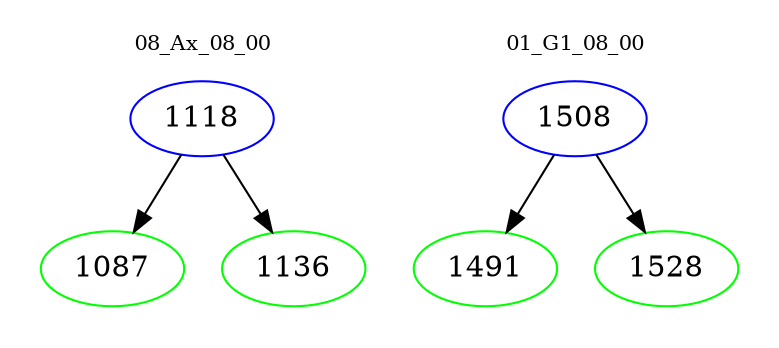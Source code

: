 digraph{
subgraph cluster_0 {
color = white
label = "08_Ax_08_00";
fontsize=10;
T0_1118 [label="1118", color="blue"]
T0_1118 -> T0_1087 [color="black"]
T0_1087 [label="1087", color="green"]
T0_1118 -> T0_1136 [color="black"]
T0_1136 [label="1136", color="green"]
}
subgraph cluster_1 {
color = white
label = "01_G1_08_00";
fontsize=10;
T1_1508 [label="1508", color="blue"]
T1_1508 -> T1_1491 [color="black"]
T1_1491 [label="1491", color="green"]
T1_1508 -> T1_1528 [color="black"]
T1_1528 [label="1528", color="green"]
}
}
